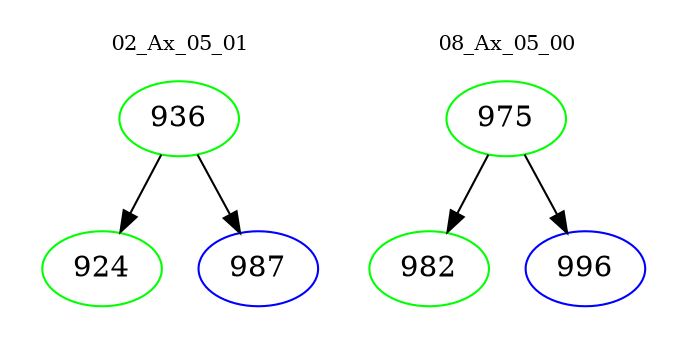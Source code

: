 digraph{
subgraph cluster_0 {
color = white
label = "02_Ax_05_01";
fontsize=10;
T0_936 [label="936", color="green"]
T0_936 -> T0_924 [color="black"]
T0_924 [label="924", color="green"]
T0_936 -> T0_987 [color="black"]
T0_987 [label="987", color="blue"]
}
subgraph cluster_1 {
color = white
label = "08_Ax_05_00";
fontsize=10;
T1_975 [label="975", color="green"]
T1_975 -> T1_982 [color="black"]
T1_982 [label="982", color="green"]
T1_975 -> T1_996 [color="black"]
T1_996 [label="996", color="blue"]
}
}
